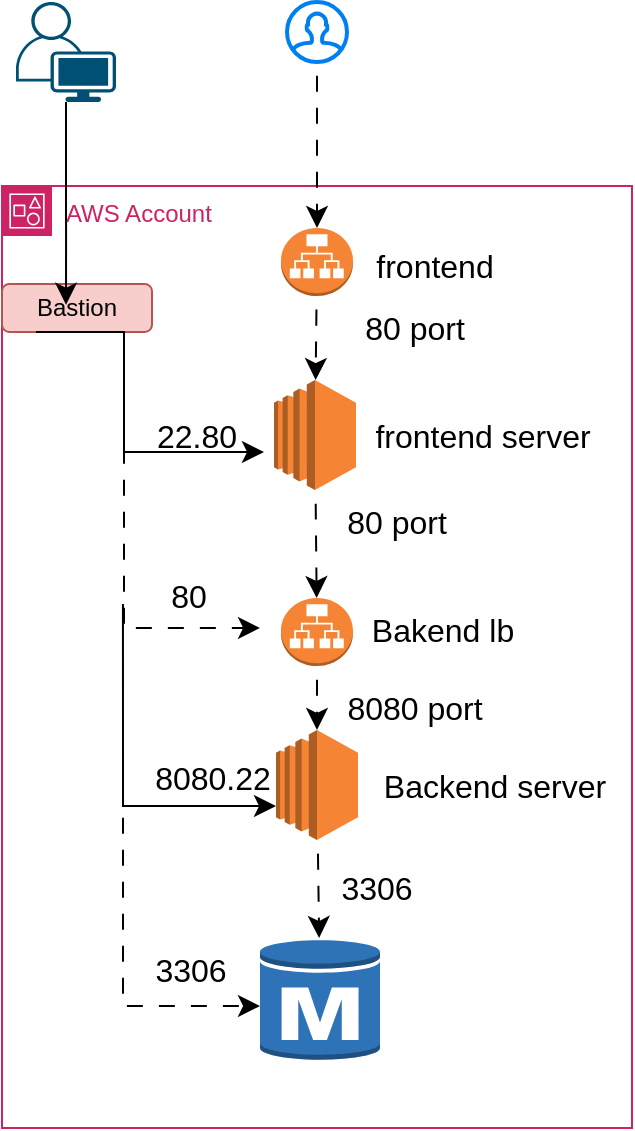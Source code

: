 <mxfile version="24.8.4">
  <diagram name="Page-1" id="TcBEI-lmVaPYY45xjhYe">
    <mxGraphModel dx="556" dy="982" grid="0" gridSize="10" guides="1" tooltips="1" connect="1" arrows="1" fold="1" page="0" pageScale="1" pageWidth="850" pageHeight="1100" math="0" shadow="0">
      <root>
        <mxCell id="0" />
        <mxCell id="1" parent="0" />
        <mxCell id="QYFna1sIxnMdein1uJTW-1" value="AWS Account" style="points=[[0,0],[0.25,0],[0.5,0],[0.75,0],[1,0],[1,0.25],[1,0.5],[1,0.75],[1,1],[0.75,1],[0.5,1],[0.25,1],[0,1],[0,0.75],[0,0.5],[0,0.25]];outlineConnect=0;gradientColor=none;html=1;whiteSpace=wrap;fontSize=12;fontStyle=0;container=1;pointerEvents=0;collapsible=0;recursiveResize=0;shape=mxgraph.aws4.group;grIcon=mxgraph.aws4.group_account;strokeColor=#CD2264;fillColor=none;verticalAlign=top;align=left;spacingLeft=30;fontColor=#CD2264;dashed=0;" vertex="1" parent="1">
          <mxGeometry x="88" y="-103" width="315" height="471" as="geometry" />
        </mxCell>
        <mxCell id="QYFna1sIxnMdein1uJTW-13" value="" style="edgeStyle=none;curved=1;rounded=0;orthogonalLoop=1;jettySize=auto;html=1;fontSize=12;startSize=8;endSize=8;flowAnimation=1;" edge="1" parent="QYFna1sIxnMdein1uJTW-1" source="QYFna1sIxnMdein1uJTW-6" target="QYFna1sIxnMdein1uJTW-11">
          <mxGeometry relative="1" as="geometry" />
        </mxCell>
        <mxCell id="QYFna1sIxnMdein1uJTW-6" value="" style="outlineConnect=0;dashed=0;verticalLabelPosition=bottom;verticalAlign=top;align=center;html=1;shape=mxgraph.aws3.application_load_balancer;fillColor=#F58534;gradientColor=none;" vertex="1" parent="QYFna1sIxnMdein1uJTW-1">
          <mxGeometry x="139.5" y="21" width="36" height="34" as="geometry" />
        </mxCell>
        <mxCell id="QYFna1sIxnMdein1uJTW-9" value="frontend" style="text;html=1;align=center;verticalAlign=middle;resizable=0;points=[];autosize=1;strokeColor=none;fillColor=none;fontSize=16;" vertex="1" parent="QYFna1sIxnMdein1uJTW-1">
          <mxGeometry x="177" y="24" width="77" height="31" as="geometry" />
        </mxCell>
        <mxCell id="QYFna1sIxnMdein1uJTW-17" value="" style="edgeStyle=none;curved=1;rounded=0;orthogonalLoop=1;jettySize=auto;html=1;fontSize=12;startSize=8;endSize=8;flowAnimation=1;" edge="1" parent="QYFna1sIxnMdein1uJTW-1" source="QYFna1sIxnMdein1uJTW-11" target="QYFna1sIxnMdein1uJTW-16">
          <mxGeometry relative="1" as="geometry" />
        </mxCell>
        <mxCell id="QYFna1sIxnMdein1uJTW-11" value="" style="outlineConnect=0;dashed=0;verticalLabelPosition=bottom;verticalAlign=top;align=center;html=1;shape=mxgraph.aws3.ec2;fillColor=#F58534;gradientColor=none;" vertex="1" parent="QYFna1sIxnMdein1uJTW-1">
          <mxGeometry x="136" y="97" width="41" height="55" as="geometry" />
        </mxCell>
        <mxCell id="QYFna1sIxnMdein1uJTW-14" value="frontend server" style="text;html=1;align=center;verticalAlign=middle;resizable=0;points=[];autosize=1;strokeColor=none;fillColor=none;fontSize=16;" vertex="1" parent="QYFna1sIxnMdein1uJTW-1">
          <mxGeometry x="177" y="109" width="126" height="31" as="geometry" />
        </mxCell>
        <mxCell id="QYFna1sIxnMdein1uJTW-15" value="80 port&lt;div&gt;&lt;br&gt;&lt;/div&gt;&lt;div&gt;&lt;br&gt;&lt;/div&gt;" style="text;html=1;align=center;verticalAlign=middle;resizable=0;points=[];autosize=1;strokeColor=none;fillColor=none;fontSize=16;" vertex="1" parent="QYFna1sIxnMdein1uJTW-1">
          <mxGeometry x="172" y="55" width="68" height="70" as="geometry" />
        </mxCell>
        <mxCell id="QYFna1sIxnMdein1uJTW-20" value="" style="edgeStyle=none;curved=1;rounded=0;orthogonalLoop=1;jettySize=auto;html=1;fontSize=12;startSize=8;endSize=8;flowAnimation=1;" edge="1" parent="QYFna1sIxnMdein1uJTW-1" source="QYFna1sIxnMdein1uJTW-16" target="QYFna1sIxnMdein1uJTW-19">
          <mxGeometry relative="1" as="geometry" />
        </mxCell>
        <mxCell id="QYFna1sIxnMdein1uJTW-16" value="" style="outlineConnect=0;dashed=0;verticalLabelPosition=bottom;verticalAlign=top;align=center;html=1;shape=mxgraph.aws3.application_load_balancer;fillColor=#F58534;gradientColor=none;" vertex="1" parent="QYFna1sIxnMdein1uJTW-1">
          <mxGeometry x="139.5" y="206" width="36" height="34" as="geometry" />
        </mxCell>
        <mxCell id="QYFna1sIxnMdein1uJTW-18" value="Bakend lb" style="text;html=1;align=center;verticalAlign=middle;resizable=0;points=[];autosize=1;strokeColor=none;fillColor=none;fontSize=16;" vertex="1" parent="QYFna1sIxnMdein1uJTW-1">
          <mxGeometry x="175.5" y="206" width="89" height="31" as="geometry" />
        </mxCell>
        <mxCell id="QYFna1sIxnMdein1uJTW-27" value="" style="edgeStyle=none;curved=1;rounded=0;orthogonalLoop=1;jettySize=auto;html=1;fontSize=12;startSize=8;endSize=8;flowAnimation=1;" edge="1" parent="QYFna1sIxnMdein1uJTW-1" source="QYFna1sIxnMdein1uJTW-19" target="QYFna1sIxnMdein1uJTW-26">
          <mxGeometry relative="1" as="geometry" />
        </mxCell>
        <mxCell id="QYFna1sIxnMdein1uJTW-19" value="" style="outlineConnect=0;dashed=0;verticalLabelPosition=bottom;verticalAlign=top;align=center;html=1;shape=mxgraph.aws3.ec2;fillColor=#F58534;gradientColor=none;" vertex="1" parent="QYFna1sIxnMdein1uJTW-1">
          <mxGeometry x="137" y="272" width="41" height="55" as="geometry" />
        </mxCell>
        <mxCell id="QYFna1sIxnMdein1uJTW-21" value="Backend server" style="text;html=1;align=center;verticalAlign=middle;resizable=0;points=[];autosize=1;strokeColor=none;fillColor=none;fontSize=16;" vertex="1" parent="QYFna1sIxnMdein1uJTW-1">
          <mxGeometry x="181" y="284" width="129" height="31" as="geometry" />
        </mxCell>
        <mxCell id="QYFna1sIxnMdein1uJTW-23" value="80 port" style="text;html=1;align=center;verticalAlign=middle;resizable=0;points=[];autosize=1;strokeColor=none;fillColor=none;fontSize=16;" vertex="1" parent="QYFna1sIxnMdein1uJTW-1">
          <mxGeometry x="163" y="152" width="68" height="31" as="geometry" />
        </mxCell>
        <mxCell id="QYFna1sIxnMdein1uJTW-25" value="8080 port" style="text;html=1;align=center;verticalAlign=middle;resizable=0;points=[];autosize=1;strokeColor=none;fillColor=none;fontSize=16;" vertex="1" parent="QYFna1sIxnMdein1uJTW-1">
          <mxGeometry x="163" y="245" width="86" height="31" as="geometry" />
        </mxCell>
        <mxCell id="QYFna1sIxnMdein1uJTW-26" value="" style="outlineConnect=0;dashed=0;verticalLabelPosition=bottom;verticalAlign=top;align=center;html=1;shape=mxgraph.aws3.rds_db_instance;fillColor=#2E73B8;gradientColor=none;" vertex="1" parent="QYFna1sIxnMdein1uJTW-1">
          <mxGeometry x="129" y="376" width="60" height="62" as="geometry" />
        </mxCell>
        <mxCell id="QYFna1sIxnMdein1uJTW-28" value="3306" style="text;html=1;align=center;verticalAlign=middle;resizable=0;points=[];autosize=1;strokeColor=none;fillColor=none;fontSize=16;" vertex="1" parent="QYFna1sIxnMdein1uJTW-1">
          <mxGeometry x="160" y="335" width="54" height="31" as="geometry" />
        </mxCell>
        <mxCell id="QYFna1sIxnMdein1uJTW-29" value="Bastion" style="rounded=1;whiteSpace=wrap;html=1;fillColor=#f8cecc;strokeColor=#b85450;" vertex="1" parent="QYFna1sIxnMdein1uJTW-1">
          <mxGeometry y="49" width="75" height="24" as="geometry" />
        </mxCell>
        <mxCell id="QYFna1sIxnMdein1uJTW-32" value="" style="edgeStyle=segmentEdgeStyle;endArrow=classic;html=1;curved=0;rounded=0;endSize=8;startSize=8;sourcePerimeterSpacing=0;targetPerimeterSpacing=0;fontSize=12;" edge="1" parent="QYFna1sIxnMdein1uJTW-1">
          <mxGeometry width="140" relative="1" as="geometry">
            <mxPoint x="17" y="73" as="sourcePoint" />
            <mxPoint x="131" y="133" as="targetPoint" />
            <Array as="points">
              <mxPoint x="61" y="73" />
              <mxPoint x="61" y="133" />
            </Array>
          </mxGeometry>
        </mxCell>
        <mxCell id="QYFna1sIxnMdein1uJTW-33" value="" style="edgeStyle=segmentEdgeStyle;endArrow=classic;html=1;curved=0;rounded=0;endSize=8;startSize=8;sourcePerimeterSpacing=0;targetPerimeterSpacing=0;fontSize=12;flowAnimation=1;" edge="1" parent="QYFna1sIxnMdein1uJTW-1">
          <mxGeometry width="140" relative="1" as="geometry">
            <mxPoint x="61" y="108" as="sourcePoint" />
            <mxPoint x="129.01" y="220.95" as="targetPoint" />
            <Array as="points">
              <mxPoint x="61" y="120" />
              <mxPoint x="61" y="221" />
            </Array>
          </mxGeometry>
        </mxCell>
        <mxCell id="QYFna1sIxnMdein1uJTW-35" value="" style="edgeStyle=segmentEdgeStyle;endArrow=classic;html=1;curved=0;rounded=0;endSize=8;startSize=8;sourcePerimeterSpacing=0;targetPerimeterSpacing=0;fontSize=12;" edge="1" parent="QYFna1sIxnMdein1uJTW-1" target="QYFna1sIxnMdein1uJTW-19">
          <mxGeometry width="140" relative="1" as="geometry">
            <mxPoint x="60.47" y="209.05" as="sourcePoint" />
            <mxPoint x="149.47" y="327" as="targetPoint" />
            <Array as="points">
              <mxPoint x="61" y="310" />
            </Array>
          </mxGeometry>
        </mxCell>
        <mxCell id="QYFna1sIxnMdein1uJTW-36" value="22.80" style="text;html=1;align=center;verticalAlign=middle;resizable=0;points=[];autosize=1;strokeColor=none;fillColor=none;fontSize=16;" vertex="1" parent="QYFna1sIxnMdein1uJTW-1">
          <mxGeometry x="68" y="109" width="58" height="31" as="geometry" />
        </mxCell>
        <mxCell id="QYFna1sIxnMdein1uJTW-38" value="8080.22" style="text;html=1;align=center;verticalAlign=middle;resizable=0;points=[];autosize=1;strokeColor=none;fillColor=none;fontSize=16;" vertex="1" parent="QYFna1sIxnMdein1uJTW-1">
          <mxGeometry x="67" y="280.5" width="76" height="31" as="geometry" />
        </mxCell>
        <mxCell id="QYFna1sIxnMdein1uJTW-39" value="" style="edgeStyle=segmentEdgeStyle;endArrow=classic;html=1;curved=0;rounded=0;endSize=8;startSize=8;sourcePerimeterSpacing=0;targetPerimeterSpacing=0;fontSize=12;flowAnimation=1;" edge="1" parent="QYFna1sIxnMdein1uJTW-1" target="QYFna1sIxnMdein1uJTW-26">
          <mxGeometry width="140" relative="1" as="geometry">
            <mxPoint x="60.5" y="309" as="sourcePoint" />
            <mxPoint x="149.5" y="426.95" as="targetPoint" />
            <Array as="points">
              <mxPoint x="61" y="410" />
            </Array>
          </mxGeometry>
        </mxCell>
        <mxCell id="QYFna1sIxnMdein1uJTW-40" value="3306" style="text;html=1;align=center;verticalAlign=middle;resizable=0;points=[];autosize=1;strokeColor=none;fillColor=none;fontSize=16;" vertex="1" parent="QYFna1sIxnMdein1uJTW-1">
          <mxGeometry x="67" y="376" width="54" height="31" as="geometry" />
        </mxCell>
        <mxCell id="QYFna1sIxnMdein1uJTW-5" style="edgeStyle=none;curved=1;rounded=0;orthogonalLoop=1;jettySize=auto;html=1;fontSize=12;startSize=8;endSize=8;flowAnimation=1;" edge="1" parent="1" source="QYFna1sIxnMdein1uJTW-2" target="QYFna1sIxnMdein1uJTW-6">
          <mxGeometry relative="1" as="geometry" />
        </mxCell>
        <mxCell id="QYFna1sIxnMdein1uJTW-2" value="" style="html=1;verticalLabelPosition=bottom;align=center;labelBackgroundColor=#ffffff;verticalAlign=top;strokeWidth=2;strokeColor=#0080F0;shadow=0;dashed=0;shape=mxgraph.ios7.icons.user;" vertex="1" parent="1">
          <mxGeometry x="230.5" y="-195" width="30" height="30" as="geometry" />
        </mxCell>
        <mxCell id="QYFna1sIxnMdein1uJTW-37" value="80" style="text;html=1;align=center;verticalAlign=middle;resizable=0;points=[];autosize=1;strokeColor=none;fillColor=none;fontSize=16;" vertex="1" parent="1">
          <mxGeometry x="162.5" y="86.5" width="36" height="31" as="geometry" />
        </mxCell>
        <mxCell id="QYFna1sIxnMdein1uJTW-41" value="" style="points=[[0.35,0,0],[0.98,0.51,0],[1,0.71,0],[0.67,1,0],[0,0.795,0],[0,0.65,0]];verticalLabelPosition=bottom;sketch=0;html=1;verticalAlign=top;aspect=fixed;align=center;pointerEvents=1;shape=mxgraph.cisco19.user;fillColor=#005073;strokeColor=none;" vertex="1" parent="1">
          <mxGeometry x="95" y="-195" width="50" height="50" as="geometry" />
        </mxCell>
        <mxCell id="QYFna1sIxnMdein1uJTW-43" style="edgeStyle=none;curved=1;rounded=0;orthogonalLoop=1;jettySize=auto;html=1;entryX=0.427;entryY=0.432;entryDx=0;entryDy=0;entryPerimeter=0;fontSize=12;startSize=8;endSize=8;" edge="1" parent="1" source="QYFna1sIxnMdein1uJTW-41" target="QYFna1sIxnMdein1uJTW-29">
          <mxGeometry relative="1" as="geometry" />
        </mxCell>
      </root>
    </mxGraphModel>
  </diagram>
</mxfile>
